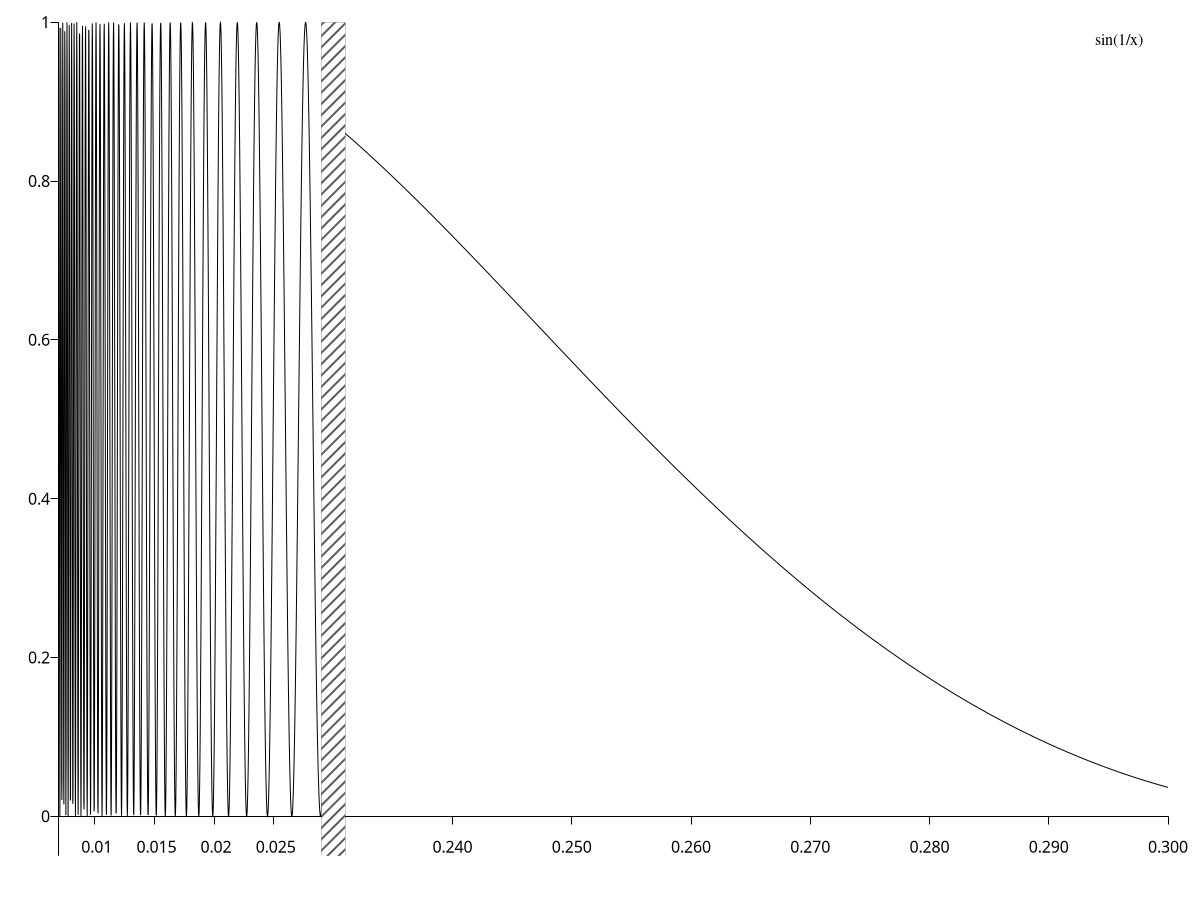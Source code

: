set term pngcairo font "Times,8"
set out "plot.png"
set border 2
set zeroaxis lt -1
set ytics axis nomirror
set xtics axis nomirror
set tics out
set samp 5000
set xrange [0.007:.1]
set yrange [-.05:1]
s = .2
b = 0.03
w = .001
h = 1
h(x) = sin(1/x)**2
f(x) = (x<b?h(x):NaN)
g(x) = (x>b?h(x+s):NaN)
set xtics .005, .005, .025
set for [n = 4 : 10] xtics add(sprintf("%.3f", s + n/100.0) n/100.0)
set object 1 polygon from first b-w,-h to b+w,-h to b+w,h to b-w,h to b-w,-h front
set object 1 fillstyle pattern 5 lw 0
set key font "Times,12" samplen -1
plot f(x) title "sin(1/x)" lt -1, g(x) notitle lt -1
